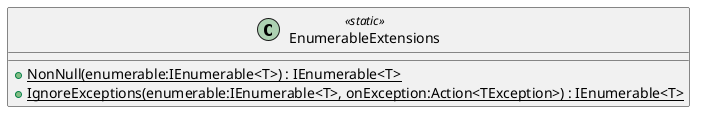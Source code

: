 @startuml
class EnumerableExtensions <<static>> {
    + {static} NonNull(enumerable:IEnumerable<T>) : IEnumerable<T>
    + {static} IgnoreExceptions(enumerable:IEnumerable<T>, onException:Action<TException>) : IEnumerable<T>
}
@enduml
